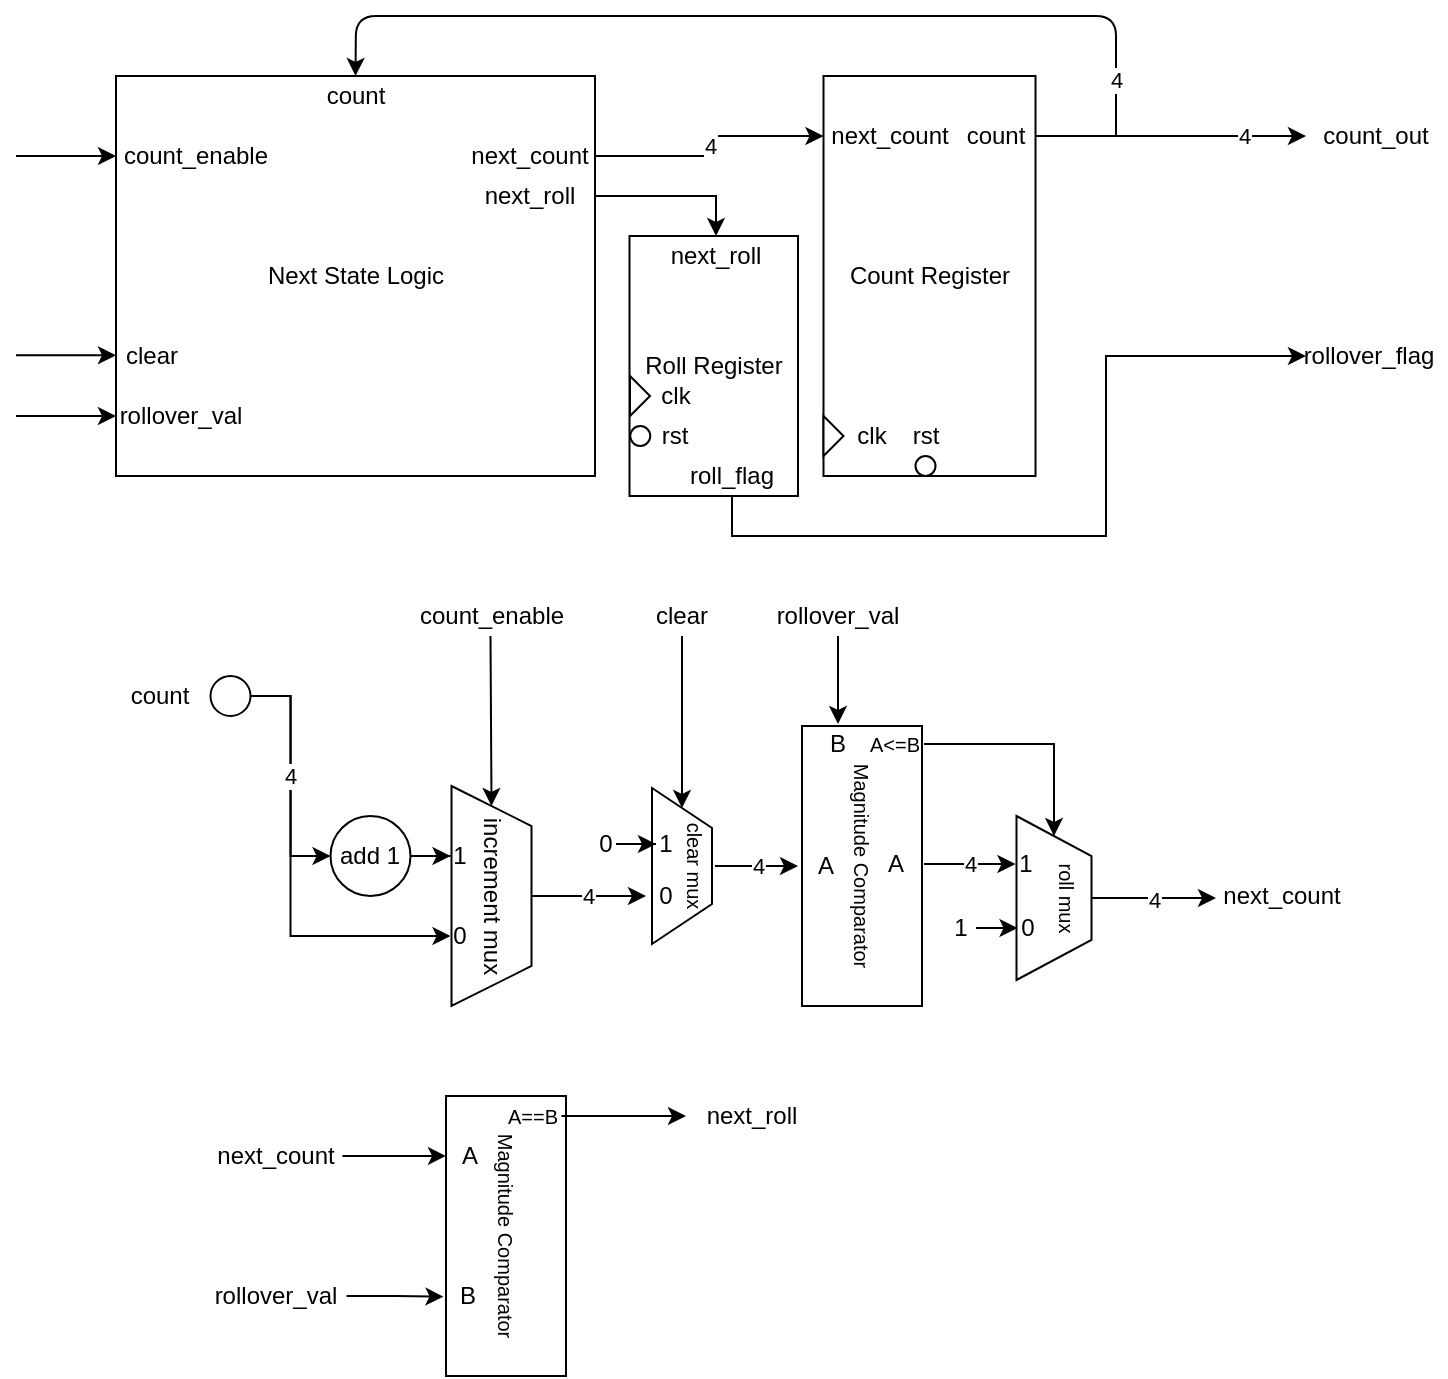 <mxfile version="14.4.2" type="device"><diagram id="FjsnXkIDP1fSAyUq0itJ" name="Page-1"><mxGraphModel dx="813" dy="455" grid="1" gridSize="10" guides="1" tooltips="1" connect="1" arrows="1" fold="1" page="1" pageScale="1" pageWidth="850" pageHeight="1100" math="0" shadow="0"><root><mxCell id="0"/><mxCell id="1" parent="0"/><mxCell id="zogs-XSYMFog5Xs_Gide-1" value="Count Register" style="rounded=0;whiteSpace=wrap;html=1;" parent="1" vertex="1"><mxGeometry x="478.75" y="170" width="106" height="200" as="geometry"/></mxCell><mxCell id="zogs-XSYMFog5Xs_Gide-2" value="" style="triangle;whiteSpace=wrap;html=1;" parent="1" vertex="1"><mxGeometry x="478.75" y="340" width="10" height="20" as="geometry"/></mxCell><mxCell id="zogs-XSYMFog5Xs_Gide-3" value="clk" style="text;html=1;strokeColor=none;fillColor=none;align=center;verticalAlign=middle;whiteSpace=wrap;rounded=0;" parent="1" vertex="1"><mxGeometry x="482.75" y="340" width="40" height="20" as="geometry"/></mxCell><mxCell id="zogs-XSYMFog5Xs_Gide-4" value="rst" style="text;html=1;strokeColor=none;fillColor=none;align=center;verticalAlign=middle;whiteSpace=wrap;rounded=0;" parent="1" vertex="1"><mxGeometry x="509.75" y="340" width="40" height="20" as="geometry"/></mxCell><mxCell id="zogs-XSYMFog5Xs_Gide-5" value="next_count" style="text;html=1;strokeColor=none;fillColor=none;align=center;verticalAlign=middle;whiteSpace=wrap;rounded=0;" parent="1" vertex="1"><mxGeometry x="478.75" y="190" width="66" height="20" as="geometry"/></mxCell><mxCell id="zogs-XSYMFog5Xs_Gide-14" value="4" style="edgeStyle=orthogonalEdgeStyle;rounded=0;orthogonalLoop=1;jettySize=auto;html=1;entryX=0;entryY=0.5;entryDx=0;entryDy=0;" parent="1" source="zogs-XSYMFog5Xs_Gide-7" edge="1" target="zogs-XSYMFog5Xs_Gide-15"><mxGeometry x="0.539" relative="1" as="geometry"><mxPoint x="705" y="230" as="targetPoint"/><mxPoint as="offset"/></mxGeometry></mxCell><mxCell id="zogs-XSYMFog5Xs_Gide-7" value="count" style="text;html=1;strokeColor=none;fillColor=none;align=center;verticalAlign=middle;whiteSpace=wrap;rounded=0;" parent="1" vertex="1"><mxGeometry x="544.75" y="190" width="40" height="20" as="geometry"/></mxCell><mxCell id="zogs-XSYMFog5Xs_Gide-8" value="Next State Logic" style="rounded=0;whiteSpace=wrap;html=1;" parent="1" vertex="1"><mxGeometry x="125" y="170" width="239.5" height="200" as="geometry"/></mxCell><mxCell id="zogs-XSYMFog5Xs_Gide-9" value="rollover_val" style="text;html=1;strokeColor=none;fillColor=none;align=center;verticalAlign=middle;whiteSpace=wrap;rounded=0;" parent="1" vertex="1"><mxGeometry x="125" y="330" width="65" height="20" as="geometry"/></mxCell><mxCell id="zogs-XSYMFog5Xs_Gide-10" value="clear" style="text;html=1;strokeColor=none;fillColor=none;align=center;verticalAlign=middle;whiteSpace=wrap;rounded=0;" parent="1" vertex="1"><mxGeometry x="125" y="300" width="35.5" height="20" as="geometry"/></mxCell><mxCell id="zogs-XSYMFog5Xs_Gide-11" value="count_enable" style="text;html=1;strokeColor=none;fillColor=none;align=center;verticalAlign=middle;whiteSpace=wrap;rounded=0;" parent="1" vertex="1"><mxGeometry x="125" y="200" width="80" height="20" as="geometry"/></mxCell><mxCell id="zogs-XSYMFog5Xs_Gide-100" value="4" style="edgeStyle=orthogonalEdgeStyle;rounded=0;orthogonalLoop=1;jettySize=auto;html=1;entryX=0;entryY=0.5;entryDx=0;entryDy=0;" parent="1" source="zogs-XSYMFog5Xs_Gide-12" target="zogs-XSYMFog5Xs_Gide-5" edge="1"><mxGeometry relative="1" as="geometry"/></mxCell><mxCell id="zogs-XSYMFog5Xs_Gide-12" value="next_count" style="text;html=1;strokeColor=none;fillColor=none;align=center;verticalAlign=middle;whiteSpace=wrap;rounded=0;" parent="1" vertex="1"><mxGeometry x="298.5" y="200" width="66" height="20" as="geometry"/></mxCell><mxCell id="zogs-XSYMFog5Xs_Gide-15" value="count_out" style="text;html=1;strokeColor=none;fillColor=none;align=center;verticalAlign=middle;whiteSpace=wrap;rounded=0;" parent="1" vertex="1"><mxGeometry x="720" y="190" width="70" height="20" as="geometry"/></mxCell><mxCell id="zogs-XSYMFog5Xs_Gide-16" value="4" style="endArrow=classic;html=1;entryX=0.5;entryY=0;entryDx=0;entryDy=0;" parent="1" target="zogs-XSYMFog5Xs_Gide-8" edge="1"><mxGeometry x="-0.88" width="50" height="50" relative="1" as="geometry"><mxPoint x="625" y="200" as="sourcePoint"/><mxPoint x="665" y="160" as="targetPoint"/><Array as="points"><mxPoint x="625" y="140"/><mxPoint x="245" y="140"/></Array><mxPoint as="offset"/></mxGeometry></mxCell><mxCell id="zogs-XSYMFog5Xs_Gide-17" value="count" style="text;html=1;strokeColor=none;fillColor=none;align=center;verticalAlign=middle;whiteSpace=wrap;rounded=0;" parent="1" vertex="1"><mxGeometry x="225" y="170" width="40" height="20" as="geometry"/></mxCell><mxCell id="zogs-XSYMFog5Xs_Gide-18" value="" style="endArrow=classic;html=1;entryX=0;entryY=0.5;entryDx=0;entryDy=0;" parent="1" target="zogs-XSYMFog5Xs_Gide-11" edge="1"><mxGeometry width="50" height="50" relative="1" as="geometry"><mxPoint x="75" y="210" as="sourcePoint"/><mxPoint x="105" y="190" as="targetPoint"/></mxGeometry></mxCell><mxCell id="zogs-XSYMFog5Xs_Gide-19" value="" style="endArrow=classic;html=1;entryX=0;entryY=0.5;entryDx=0;entryDy=0;" parent="1" edge="1"><mxGeometry width="50" height="50" relative="1" as="geometry"><mxPoint x="75" y="309.66" as="sourcePoint"/><mxPoint x="125" y="309.66" as="targetPoint"/></mxGeometry></mxCell><mxCell id="zogs-XSYMFog5Xs_Gide-20" value="" style="endArrow=classic;html=1;entryX=0;entryY=0.5;entryDx=0;entryDy=0;" parent="1" edge="1"><mxGeometry width="50" height="50" relative="1" as="geometry"><mxPoint x="75" y="340" as="sourcePoint"/><mxPoint x="125" y="340" as="targetPoint"/></mxGeometry></mxCell><mxCell id="zogs-XSYMFog5Xs_Gide-78" style="edgeStyle=orthogonalEdgeStyle;rounded=0;orthogonalLoop=1;jettySize=auto;html=1;entryX=0;entryY=0.5;entryDx=0;entryDy=0;" parent="1" source="zogs-XSYMFog5Xs_Gide-32" target="zogs-XSYMFog5Xs_Gide-70" edge="1"><mxGeometry relative="1" as="geometry"/></mxCell><mxCell id="zogs-XSYMFog5Xs_Gide-32" value="add 1" style="ellipse;whiteSpace=wrap;html=1;aspect=fixed;" parent="1" vertex="1"><mxGeometry x="232.25" y="540" width="40" height="40" as="geometry"/></mxCell><mxCell id="zogs-XSYMFog5Xs_Gide-74" style="edgeStyle=orthogonalEdgeStyle;rounded=0;orthogonalLoop=1;jettySize=auto;html=1;entryX=0;entryY=0.5;entryDx=0;entryDy=0;" parent="1" target="zogs-XSYMFog5Xs_Gide-69" edge="1"><mxGeometry relative="1" as="geometry"><mxPoint x="312.25" y="450.0" as="sourcePoint"/></mxGeometry></mxCell><mxCell id="zogs-XSYMFog5Xs_Gide-37" value="count_enable" style="text;html=1;strokeColor=none;fillColor=none;align=center;verticalAlign=middle;whiteSpace=wrap;rounded=0;" parent="1" vertex="1"><mxGeometry x="277.75" y="430" width="70" height="20" as="geometry"/></mxCell><mxCell id="zogs-XSYMFog5Xs_Gide-38" value="" style="shape=trapezoid;perimeter=trapezoidPerimeter;whiteSpace=wrap;html=1;fixedSize=1;rotation=90;" parent="1" vertex="1"><mxGeometry x="369" y="550" width="78" height="30" as="geometry"/></mxCell><mxCell id="zogs-XSYMFog5Xs_Gide-40" value="0" style="text;html=1;strokeColor=none;fillColor=none;align=center;verticalAlign=middle;whiteSpace=wrap;rounded=0;" parent="1" vertex="1"><mxGeometry x="390" y="570" width="20" height="20" as="geometry"/></mxCell><mxCell id="zogs-XSYMFog5Xs_Gide-81" style="edgeStyle=orthogonalEdgeStyle;rounded=0;orthogonalLoop=1;jettySize=auto;html=1;entryX=0;entryY=0.5;entryDx=0;entryDy=0;" parent="1" source="zogs-XSYMFog5Xs_Gide-42" target="zogs-XSYMFog5Xs_Gide-38" edge="1"><mxGeometry relative="1" as="geometry"/></mxCell><mxCell id="zogs-XSYMFog5Xs_Gide-42" value="clear" style="text;html=1;strokeColor=none;fillColor=none;align=center;verticalAlign=middle;whiteSpace=wrap;rounded=0;" parent="1" vertex="1"><mxGeometry x="388" y="430" width="40" height="20" as="geometry"/></mxCell><mxCell id="zogs-XSYMFog5Xs_Gide-45" value="1" style="text;html=1;strokeColor=none;fillColor=none;align=center;verticalAlign=middle;whiteSpace=wrap;rounded=0;" parent="1" vertex="1"><mxGeometry x="395" y="544" width="10" height="20" as="geometry"/></mxCell><mxCell id="zogs-XSYMFog5Xs_Gide-79" style="edgeStyle=orthogonalEdgeStyle;rounded=0;orthogonalLoop=1;jettySize=auto;html=1;entryX=0;entryY=0.5;entryDx=0;entryDy=0;" parent="1" source="zogs-XSYMFog5Xs_Gide-46" target="zogs-XSYMFog5Xs_Gide-45" edge="1"><mxGeometry relative="1" as="geometry"/></mxCell><mxCell id="zogs-XSYMFog5Xs_Gide-46" value="0" style="text;html=1;strokeColor=none;fillColor=none;align=center;verticalAlign=middle;whiteSpace=wrap;rounded=0;" parent="1" vertex="1"><mxGeometry x="365" y="544" width="10" height="20" as="geometry"/></mxCell><mxCell id="zogs-XSYMFog5Xs_Gide-47" value="&lt;font style=&quot;font-size: 10px&quot;&gt;Magnitude Comparator&lt;br&gt;&lt;/font&gt;" style="rounded=0;whiteSpace=wrap;html=1;rotation=90;" parent="1" vertex="1"><mxGeometry x="428" y="535" width="140" height="60" as="geometry"/></mxCell><mxCell id="zogs-XSYMFog5Xs_Gide-48" value="A" style="text;html=1;strokeColor=none;fillColor=none;align=center;verticalAlign=middle;whiteSpace=wrap;rounded=0;" parent="1" vertex="1"><mxGeometry x="466" y="555" width="28" height="20" as="geometry"/></mxCell><mxCell id="zogs-XSYMFog5Xs_Gide-49" value="B" style="text;html=1;strokeColor=none;fillColor=none;align=center;verticalAlign=middle;whiteSpace=wrap;rounded=0;" parent="1" vertex="1"><mxGeometry x="466" y="494" width="40" height="20" as="geometry"/></mxCell><mxCell id="zogs-XSYMFog5Xs_Gide-91" style="edgeStyle=orthogonalEdgeStyle;rounded=0;orthogonalLoop=1;jettySize=auto;html=1;entryX=0;entryY=0.5;entryDx=0;entryDy=0;" parent="1" source="zogs-XSYMFog5Xs_Gide-51" target="zogs-XSYMFog5Xs_Gide-54" edge="1"><mxGeometry relative="1" as="geometry"/></mxCell><mxCell id="zogs-XSYMFog5Xs_Gide-51" value="&lt;font style=&quot;font-size: 10px&quot;&gt;A&amp;lt;=B&lt;/font&gt;" style="text;html=1;strokeColor=none;fillColor=none;align=center;verticalAlign=middle;whiteSpace=wrap;rounded=0;" parent="1" vertex="1"><mxGeometry x="500" y="494" width="29" height="20" as="geometry"/></mxCell><mxCell id="zogs-XSYMFog5Xs_Gide-84" style="edgeStyle=orthogonalEdgeStyle;rounded=0;orthogonalLoop=1;jettySize=auto;html=1;entryX=0.5;entryY=0;entryDx=0;entryDy=0;" parent="1" source="zogs-XSYMFog5Xs_Gide-53" target="zogs-XSYMFog5Xs_Gide-49" edge="1"><mxGeometry relative="1" as="geometry"/></mxCell><mxCell id="zogs-XSYMFog5Xs_Gide-53" value="rollover_val" style="text;html=1;strokeColor=none;fillColor=none;align=center;verticalAlign=middle;whiteSpace=wrap;rounded=0;" parent="1" vertex="1"><mxGeometry x="451" y="430" width="70" height="20" as="geometry"/></mxCell><mxCell id="zogs-XSYMFog5Xs_Gide-95" value="4" style="edgeStyle=orthogonalEdgeStyle;rounded=0;orthogonalLoop=1;jettySize=auto;html=1;" parent="1" source="zogs-XSYMFog5Xs_Gide-54" edge="1"><mxGeometry relative="1" as="geometry"><mxPoint x="675.0" y="581" as="targetPoint"/></mxGeometry></mxCell><mxCell id="zogs-XSYMFog5Xs_Gide-54" value="" style="shape=trapezoid;perimeter=trapezoidPerimeter;whiteSpace=wrap;html=1;fixedSize=1;rotation=90;" parent="1" vertex="1"><mxGeometry x="553" y="562.25" width="82" height="37.5" as="geometry"/></mxCell><mxCell id="zogs-XSYMFog5Xs_Gide-55" value="1" style="text;html=1;strokeColor=none;fillColor=none;align=center;verticalAlign=middle;whiteSpace=wrap;rounded=0;" parent="1" vertex="1"><mxGeometry x="574.75" y="554" width="10" height="20" as="geometry"/></mxCell><mxCell id="zogs-XSYMFog5Xs_Gide-56" value="0" style="text;html=1;strokeColor=none;fillColor=none;align=center;verticalAlign=middle;whiteSpace=wrap;rounded=0;" parent="1" vertex="1"><mxGeometry x="575.75" y="586" width="10" height="20" as="geometry"/></mxCell><mxCell id="zogs-XSYMFog5Xs_Gide-76" style="edgeStyle=orthogonalEdgeStyle;rounded=0;orthogonalLoop=1;jettySize=auto;html=1;entryX=0;entryY=0.5;entryDx=0;entryDy=0;" parent="1" source="zogs-XSYMFog5Xs_Gide-60" target="zogs-XSYMFog5Xs_Gide-32" edge="1"><mxGeometry relative="1" as="geometry"/></mxCell><mxCell id="zogs-XSYMFog5Xs_Gide-77" value="4" style="edgeStyle=orthogonalEdgeStyle;rounded=0;orthogonalLoop=1;jettySize=auto;html=1;entryX=0;entryY=0.5;entryDx=0;entryDy=0;" parent="1" source="zogs-XSYMFog5Xs_Gide-60" target="zogs-XSYMFog5Xs_Gide-71" edge="1"><mxGeometry x="-0.455" relative="1" as="geometry"><Array as="points"><mxPoint x="212.25" y="480"/><mxPoint x="212.25" y="600"/></Array><mxPoint as="offset"/></mxGeometry></mxCell><mxCell id="zogs-XSYMFog5Xs_Gide-60" value="" style="ellipse;whiteSpace=wrap;html=1;aspect=fixed;" parent="1" vertex="1"><mxGeometry x="172.25" y="470" width="20" height="20" as="geometry"/></mxCell><mxCell id="zogs-XSYMFog5Xs_Gide-83" value="4" style="edgeStyle=orthogonalEdgeStyle;rounded=0;orthogonalLoop=1;jettySize=auto;html=1;exitX=0.5;exitY=0;exitDx=0;exitDy=0;entryX=0;entryY=0.5;entryDx=0;entryDy=0;" parent="1" source="zogs-XSYMFog5Xs_Gide-63" target="zogs-XSYMFog5Xs_Gide-48" edge="1"><mxGeometry relative="1" as="geometry"/></mxCell><mxCell id="zogs-XSYMFog5Xs_Gide-63" value="&lt;font style=&quot;font-size: 10px&quot;&gt;clear mux&lt;br&gt;&lt;/font&gt;" style="text;html=1;strokeColor=none;fillColor=none;align=center;verticalAlign=middle;whiteSpace=wrap;rounded=0;rotation=90;" parent="1" vertex="1"><mxGeometry x="390" y="555" width="49" height="20" as="geometry"/></mxCell><mxCell id="zogs-XSYMFog5Xs_Gide-65" value="&lt;font style=&quot;font-size: 10px&quot;&gt;roll mux&lt;br&gt;&lt;/font&gt;" style="text;html=1;strokeColor=none;fillColor=none;align=center;verticalAlign=middle;whiteSpace=wrap;rounded=0;rotation=90;" parent="1" vertex="1"><mxGeometry x="575.75" y="576" width="49" height="10" as="geometry"/></mxCell><mxCell id="zogs-XSYMFog5Xs_Gide-90" style="edgeStyle=orthogonalEdgeStyle;rounded=0;orthogonalLoop=1;jettySize=auto;html=1;entryX=0;entryY=0.5;entryDx=0;entryDy=0;" parent="1" source="zogs-XSYMFog5Xs_Gide-67" target="zogs-XSYMFog5Xs_Gide-56" edge="1"><mxGeometry relative="1" as="geometry"/></mxCell><mxCell id="zogs-XSYMFog5Xs_Gide-67" value="1" style="text;html=1;strokeColor=none;fillColor=none;align=center;verticalAlign=middle;whiteSpace=wrap;rounded=0;" parent="1" vertex="1"><mxGeometry x="540" y="588" width="15" height="16" as="geometry"/></mxCell><mxCell id="zogs-XSYMFog5Xs_Gide-80" value="4" style="edgeStyle=orthogonalEdgeStyle;rounded=0;orthogonalLoop=1;jettySize=auto;html=1;entryX=0;entryY=0.5;entryDx=0;entryDy=0;" parent="1" source="zogs-XSYMFog5Xs_Gide-69" target="zogs-XSYMFog5Xs_Gide-40" edge="1"><mxGeometry relative="1" as="geometry"/></mxCell><mxCell id="zogs-XSYMFog5Xs_Gide-69" value="increment mux" style="shape=trapezoid;perimeter=trapezoidPerimeter;whiteSpace=wrap;html=1;fixedSize=1;rotation=90;" parent="1" vertex="1"><mxGeometry x="257.75" y="560" width="110" height="40" as="geometry"/></mxCell><mxCell id="zogs-XSYMFog5Xs_Gide-70" value="1" style="text;html=1;strokeColor=none;fillColor=none;align=center;verticalAlign=middle;whiteSpace=wrap;rounded=0;" parent="1" vertex="1"><mxGeometry x="292.25" y="550" width="10" height="20" as="geometry"/></mxCell><mxCell id="zogs-XSYMFog5Xs_Gide-71" value="0" style="text;html=1;strokeColor=none;fillColor=none;align=center;verticalAlign=middle;whiteSpace=wrap;rounded=0;" parent="1" vertex="1"><mxGeometry x="292.25" y="590" width="10" height="20" as="geometry"/></mxCell><mxCell id="zogs-XSYMFog5Xs_Gide-94" value="4" style="edgeStyle=orthogonalEdgeStyle;rounded=0;orthogonalLoop=1;jettySize=auto;html=1;entryX=0;entryY=0.5;entryDx=0;entryDy=0;" parent="1" source="zogs-XSYMFog5Xs_Gide-93" target="zogs-XSYMFog5Xs_Gide-55" edge="1"><mxGeometry relative="1" as="geometry"/></mxCell><mxCell id="zogs-XSYMFog5Xs_Gide-93" value="A" style="text;html=1;strokeColor=none;fillColor=none;align=center;verticalAlign=middle;whiteSpace=wrap;rounded=0;" parent="1" vertex="1"><mxGeometry x="501" y="554" width="28" height="20" as="geometry"/></mxCell><mxCell id="zogs-XSYMFog5Xs_Gide-96" value="next_count" style="text;html=1;strokeColor=none;fillColor=none;align=center;verticalAlign=middle;whiteSpace=wrap;rounded=0;" parent="1" vertex="1"><mxGeometry x="675" y="570" width="66" height="20" as="geometry"/></mxCell><mxCell id="zogs-XSYMFog5Xs_Gide-97" value="" style="ellipse;whiteSpace=wrap;html=1;aspect=fixed;" parent="1" vertex="1"><mxGeometry x="524.75" y="360" width="10" height="10" as="geometry"/></mxCell><mxCell id="zogs-XSYMFog5Xs_Gide-101" value="count" style="text;html=1;strokeColor=none;fillColor=none;align=center;verticalAlign=middle;whiteSpace=wrap;rounded=0;" parent="1" vertex="1"><mxGeometry x="132.75" y="475" width="27.75" height="10" as="geometry"/></mxCell><mxCell id="X_-o4kQ8eHJbZ3Yjjcmq-19" value="rollover_flag" style="text;html=1;strokeColor=none;fillColor=none;align=center;verticalAlign=middle;whiteSpace=wrap;rounded=0;" parent="1" vertex="1"><mxGeometry x="720" y="300" width="63" height="20" as="geometry"/></mxCell><mxCell id="aHnD9ws0RrwaIKf4ZQX8-1" value="Roll Register" style="rounded=0;whiteSpace=wrap;html=1;" vertex="1" parent="1"><mxGeometry x="381.75" y="250" width="84.25" height="130" as="geometry"/></mxCell><mxCell id="aHnD9ws0RrwaIKf4ZQX8-5" style="edgeStyle=orthogonalEdgeStyle;rounded=0;orthogonalLoop=1;jettySize=auto;html=1;entryX=0.5;entryY=0;entryDx=0;entryDy=0;" edge="1" parent="1" source="aHnD9ws0RrwaIKf4ZQX8-3" target="aHnD9ws0RrwaIKf4ZQX8-4"><mxGeometry relative="1" as="geometry"/></mxCell><mxCell id="aHnD9ws0RrwaIKf4ZQX8-3" value="next_roll" style="text;html=1;strokeColor=none;fillColor=none;align=center;verticalAlign=middle;whiteSpace=wrap;rounded=0;" vertex="1" parent="1"><mxGeometry x="299" y="220" width="66" height="20" as="geometry"/></mxCell><mxCell id="aHnD9ws0RrwaIKf4ZQX8-4" value="next_roll" style="text;html=1;strokeColor=none;fillColor=none;align=center;verticalAlign=middle;whiteSpace=wrap;rounded=0;" vertex="1" parent="1"><mxGeometry x="392" y="250" width="66" height="20" as="geometry"/></mxCell><mxCell id="aHnD9ws0RrwaIKf4ZQX8-8" style="edgeStyle=orthogonalEdgeStyle;rounded=0;orthogonalLoop=1;jettySize=auto;html=1;entryX=0;entryY=0.5;entryDx=0;entryDy=0;" edge="1" parent="1" source="aHnD9ws0RrwaIKf4ZQX8-6" target="X_-o4kQ8eHJbZ3Yjjcmq-19"><mxGeometry relative="1" as="geometry"><Array as="points"><mxPoint x="433" y="400"/><mxPoint x="620" y="400"/><mxPoint x="620" y="310"/></Array></mxGeometry></mxCell><mxCell id="aHnD9ws0RrwaIKf4ZQX8-6" value="roll_flag" style="text;html=1;strokeColor=none;fillColor=none;align=center;verticalAlign=middle;whiteSpace=wrap;rounded=0;" vertex="1" parent="1"><mxGeometry x="400" y="360" width="66" height="20" as="geometry"/></mxCell><mxCell id="aHnD9ws0RrwaIKf4ZQX8-9" value="" style="triangle;whiteSpace=wrap;html=1;" vertex="1" parent="1"><mxGeometry x="382" y="320" width="10" height="20" as="geometry"/></mxCell><mxCell id="aHnD9ws0RrwaIKf4ZQX8-10" value="clk" style="text;html=1;strokeColor=none;fillColor=none;align=center;verticalAlign=middle;whiteSpace=wrap;rounded=0;" vertex="1" parent="1"><mxGeometry x="392.13" y="320" width="25.75" height="20" as="geometry"/></mxCell><mxCell id="aHnD9ws0RrwaIKf4ZQX8-11" value="rst" style="text;html=1;strokeColor=none;fillColor=none;align=center;verticalAlign=middle;whiteSpace=wrap;rounded=0;" vertex="1" parent="1"><mxGeometry x="392" y="340" width="25" height="20" as="geometry"/></mxCell><mxCell id="aHnD9ws0RrwaIKf4ZQX8-12" value="" style="ellipse;whiteSpace=wrap;html=1;aspect=fixed;" vertex="1" parent="1"><mxGeometry x="382.13" y="345" width="10" height="10" as="geometry"/></mxCell><mxCell id="aHnD9ws0RrwaIKf4ZQX8-19" style="edgeStyle=orthogonalEdgeStyle;rounded=0;orthogonalLoop=1;jettySize=auto;html=1;entryX=0.214;entryY=1;entryDx=0;entryDy=0;entryPerimeter=0;" edge="1" parent="1" source="aHnD9ws0RrwaIKf4ZQX8-14" target="aHnD9ws0RrwaIKf4ZQX8-15"><mxGeometry relative="1" as="geometry"/></mxCell><mxCell id="aHnD9ws0RrwaIKf4ZQX8-14" value="next_count" style="text;html=1;strokeColor=none;fillColor=none;align=center;verticalAlign=middle;whiteSpace=wrap;rounded=0;" vertex="1" parent="1"><mxGeometry x="172.25" y="700" width="66" height="20" as="geometry"/></mxCell><mxCell id="aHnD9ws0RrwaIKf4ZQX8-15" value="&lt;font style=&quot;font-size: 10px&quot;&gt;Magnitude Comparator&lt;br&gt;&lt;/font&gt;" style="rounded=0;whiteSpace=wrap;html=1;rotation=90;" vertex="1" parent="1"><mxGeometry x="250" y="720" width="140" height="60" as="geometry"/></mxCell><mxCell id="aHnD9ws0RrwaIKf4ZQX8-16" value="A" style="text;html=1;strokeColor=none;fillColor=none;align=center;verticalAlign=middle;whiteSpace=wrap;rounded=0;" vertex="1" parent="1"><mxGeometry x="292.25" y="700" width="20.25" height="20" as="geometry"/></mxCell><mxCell id="aHnD9ws0RrwaIKf4ZQX8-21" style="edgeStyle=orthogonalEdgeStyle;rounded=0;orthogonalLoop=1;jettySize=auto;html=1;entryX=0.717;entryY=1.021;entryDx=0;entryDy=0;entryPerimeter=0;" edge="1" parent="1" source="aHnD9ws0RrwaIKf4ZQX8-17" target="aHnD9ws0RrwaIKf4ZQX8-15"><mxGeometry relative="1" as="geometry"/></mxCell><mxCell id="aHnD9ws0RrwaIKf4ZQX8-17" value="rollover_val" style="text;html=1;strokeColor=none;fillColor=none;align=center;verticalAlign=middle;whiteSpace=wrap;rounded=0;" vertex="1" parent="1"><mxGeometry x="170.25" y="770" width="70" height="20" as="geometry"/></mxCell><mxCell id="aHnD9ws0RrwaIKf4ZQX8-18" value="B" style="text;html=1;strokeColor=none;fillColor=none;align=center;verticalAlign=middle;whiteSpace=wrap;rounded=0;" vertex="1" parent="1"><mxGeometry x="290.12" y="770" width="22.38" height="20" as="geometry"/></mxCell><mxCell id="aHnD9ws0RrwaIKf4ZQX8-30" style="edgeStyle=orthogonalEdgeStyle;rounded=0;orthogonalLoop=1;jettySize=auto;html=1;" edge="1" parent="1" source="aHnD9ws0RrwaIKf4ZQX8-22"><mxGeometry relative="1" as="geometry"><mxPoint x="410" y="690" as="targetPoint"/></mxGeometry></mxCell><mxCell id="aHnD9ws0RrwaIKf4ZQX8-22" value="&lt;font style=&quot;font-size: 10px&quot;&gt;A==B&lt;/font&gt;" style="text;html=1;strokeColor=none;fillColor=none;align=center;verticalAlign=middle;whiteSpace=wrap;rounded=0;" vertex="1" parent="1"><mxGeometry x="318.75" y="680" width="29" height="20" as="geometry"/></mxCell><mxCell id="aHnD9ws0RrwaIKf4ZQX8-31" value="next_roll" style="text;html=1;strokeColor=none;fillColor=none;align=center;verticalAlign=middle;whiteSpace=wrap;rounded=0;" vertex="1" parent="1"><mxGeometry x="410" y="680" width="66" height="20" as="geometry"/></mxCell></root></mxGraphModel></diagram></mxfile>